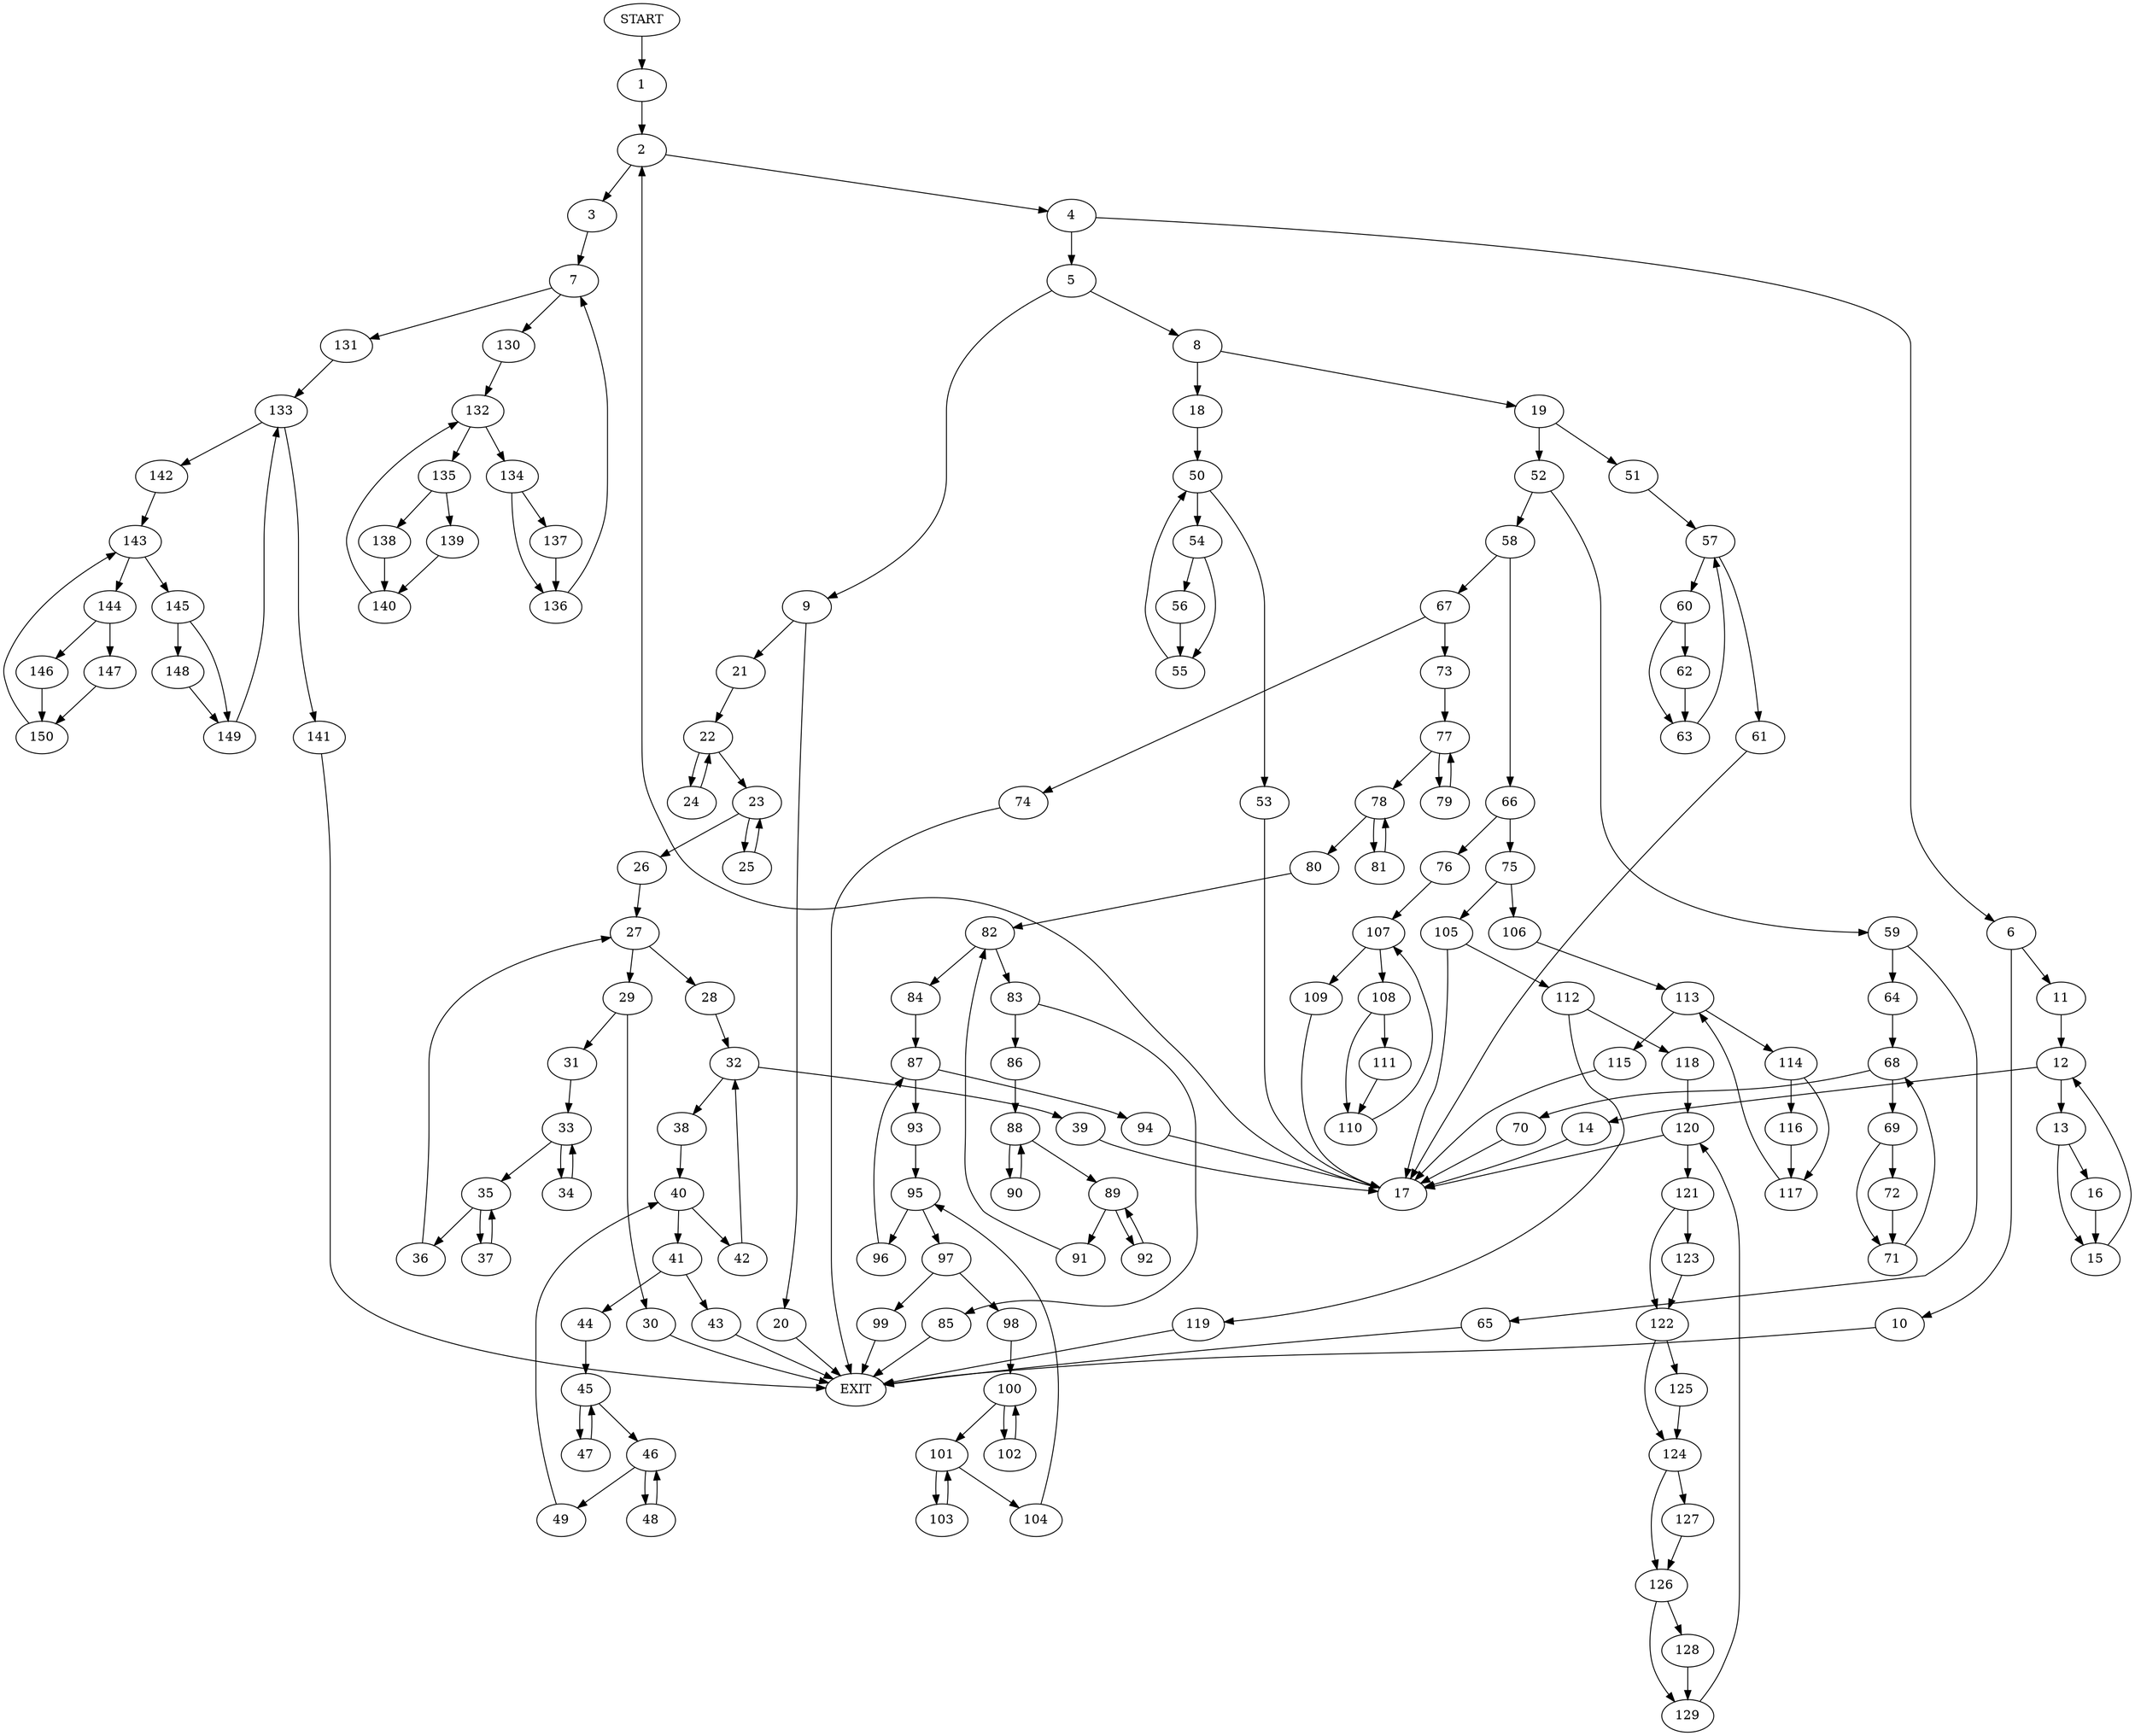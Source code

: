 digraph {
0 [label="START"]
151 [label="EXIT"]
0 -> 1
1 -> 2
2 -> 3
2 -> 4
4 -> 5
4 -> 6
3 -> 7
5 -> 8
5 -> 9
6 -> 10
6 -> 11
10 -> 151
11 -> 12
12 -> 13
12 -> 14
13 -> 15
13 -> 16
14 -> 17
15 -> 12
16 -> 15
17 -> 2
8 -> 18
8 -> 19
9 -> 20
9 -> 21
21 -> 22
20 -> 151
22 -> 23
22 -> 24
24 -> 22
23 -> 25
23 -> 26
25 -> 23
26 -> 27
27 -> 28
27 -> 29
29 -> 30
29 -> 31
28 -> 32
31 -> 33
30 -> 151
33 -> 34
33 -> 35
35 -> 36
35 -> 37
34 -> 33
36 -> 27
37 -> 35
32 -> 38
32 -> 39
39 -> 17
38 -> 40
40 -> 41
40 -> 42
42 -> 32
41 -> 43
41 -> 44
43 -> 151
44 -> 45
45 -> 46
45 -> 47
46 -> 48
46 -> 49
47 -> 45
49 -> 40
48 -> 46
18 -> 50
19 -> 51
19 -> 52
50 -> 53
50 -> 54
54 -> 55
54 -> 56
53 -> 17
56 -> 55
55 -> 50
51 -> 57
52 -> 58
52 -> 59
57 -> 60
57 -> 61
61 -> 17
60 -> 62
60 -> 63
62 -> 63
63 -> 57
59 -> 64
59 -> 65
58 -> 66
58 -> 67
64 -> 68
65 -> 151
68 -> 69
68 -> 70
70 -> 17
69 -> 71
69 -> 72
72 -> 71
71 -> 68
67 -> 73
67 -> 74
66 -> 75
66 -> 76
73 -> 77
74 -> 151
77 -> 78
77 -> 79
78 -> 80
78 -> 81
79 -> 77
80 -> 82
81 -> 78
82 -> 83
82 -> 84
83 -> 85
83 -> 86
84 -> 87
86 -> 88
85 -> 151
88 -> 89
88 -> 90
90 -> 88
89 -> 91
89 -> 92
91 -> 82
92 -> 89
87 -> 93
87 -> 94
94 -> 17
93 -> 95
95 -> 96
95 -> 97
97 -> 98
97 -> 99
96 -> 87
98 -> 100
99 -> 151
100 -> 101
100 -> 102
102 -> 100
101 -> 103
101 -> 104
104 -> 95
103 -> 101
75 -> 105
75 -> 106
76 -> 107
107 -> 108
107 -> 109
108 -> 110
108 -> 111
109 -> 17
111 -> 110
110 -> 107
105 -> 17
105 -> 112
106 -> 113
113 -> 114
113 -> 115
114 -> 116
114 -> 117
115 -> 17
117 -> 113
116 -> 117
112 -> 118
112 -> 119
119 -> 151
118 -> 120
120 -> 17
120 -> 121
121 -> 122
121 -> 123
122 -> 124
122 -> 125
123 -> 122
124 -> 126
124 -> 127
125 -> 124
127 -> 126
126 -> 128
126 -> 129
129 -> 120
128 -> 129
7 -> 130
7 -> 131
130 -> 132
131 -> 133
132 -> 134
132 -> 135
134 -> 136
134 -> 137
135 -> 138
135 -> 139
138 -> 140
139 -> 140
140 -> 132
137 -> 136
136 -> 7
133 -> 141
133 -> 142
141 -> 151
142 -> 143
143 -> 144
143 -> 145
144 -> 146
144 -> 147
145 -> 148
145 -> 149
146 -> 150
147 -> 150
150 -> 143
148 -> 149
149 -> 133
}
